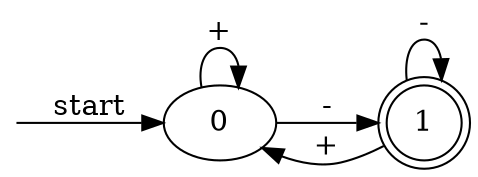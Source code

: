 digraph dfa {
    rankdir = LR;
    __start [style = invis, shape = point];
    __start -> "0" [ label = "start" ];
    node [shape = doublecircle]; "1"
    node [shape = circle];
    "0" -> "0" [ label = "+" ];
    "0" -> "1" [ label = "-" ];
    "1" -> "0" [ label = "+" ];
    "1" -> "1" [ label = "-" ];
}
